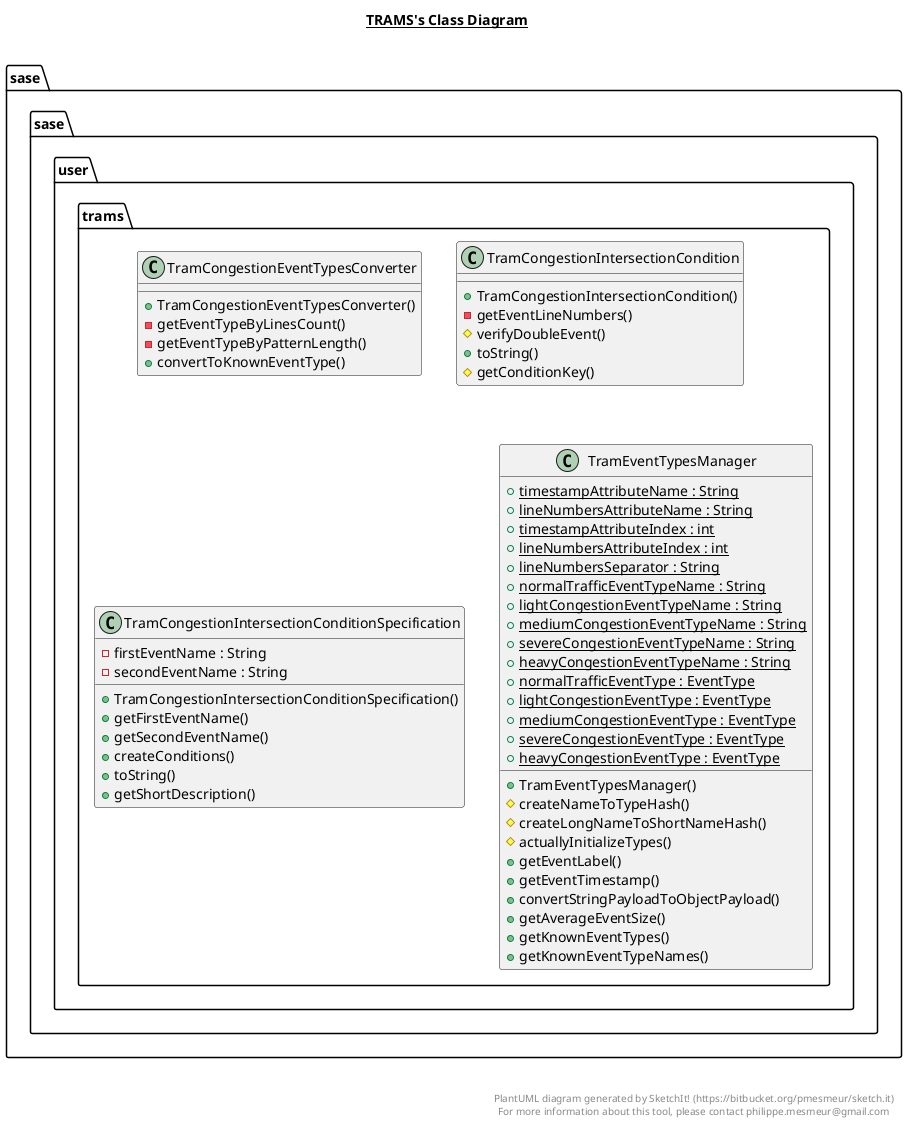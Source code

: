 @startuml

title __TRAMS's Class Diagram__\n

  package sase.sase.user.trams {
    class TramCongestionEventTypesConverter {
        + TramCongestionEventTypesConverter()
        - getEventTypeByLinesCount()
        - getEventTypeByPatternLength()
        + convertToKnownEventType()
    }
  }
  

  package sase.sase.user.trams {
    class TramCongestionIntersectionCondition {
        + TramCongestionIntersectionCondition()
        - getEventLineNumbers()
        # verifyDoubleEvent()
        + toString()
        # getConditionKey()
    }
  }
  

  package sase.sase.user.trams {
    class TramCongestionIntersectionConditionSpecification {
        - firstEventName : String
        - secondEventName : String
        + TramCongestionIntersectionConditionSpecification()
        + getFirstEventName()
        + getSecondEventName()
        + createConditions()
        + toString()
        + getShortDescription()
    }
  }
  

  package sase.sase.user.trams {
    class TramEventTypesManager {
        {static} + timestampAttributeName : String
        {static} + lineNumbersAttributeName : String
        {static} + timestampAttributeIndex : int
        {static} + lineNumbersAttributeIndex : int
        {static} + lineNumbersSeparator : String
        {static} + normalTrafficEventTypeName : String
        {static} + lightCongestionEventTypeName : String
        {static} + mediumCongestionEventTypeName : String
        {static} + severeCongestionEventTypeName : String
        {static} + heavyCongestionEventTypeName : String
        {static} + normalTrafficEventType : EventType
        {static} + lightCongestionEventType : EventType
        {static} + mediumCongestionEventType : EventType
        {static} + severeCongestionEventType : EventType
        {static} + heavyCongestionEventType : EventType
        + TramEventTypesManager()
        # createNameToTypeHash()
        # createLongNameToShortNameHash()
        # actuallyInitializeTypes()
        + getEventLabel()
        + getEventTimestamp()
        + convertStringPayloadToObjectPayload()
        + getAverageEventSize()
        + getKnownEventTypes()
        + getKnownEventTypeNames()
    }
  }
  



right footer


PlantUML diagram generated by SketchIt! (https://bitbucket.org/pmesmeur/sketch.it)
For more information about this tool, please contact philippe.mesmeur@gmail.com
endfooter

@enduml
